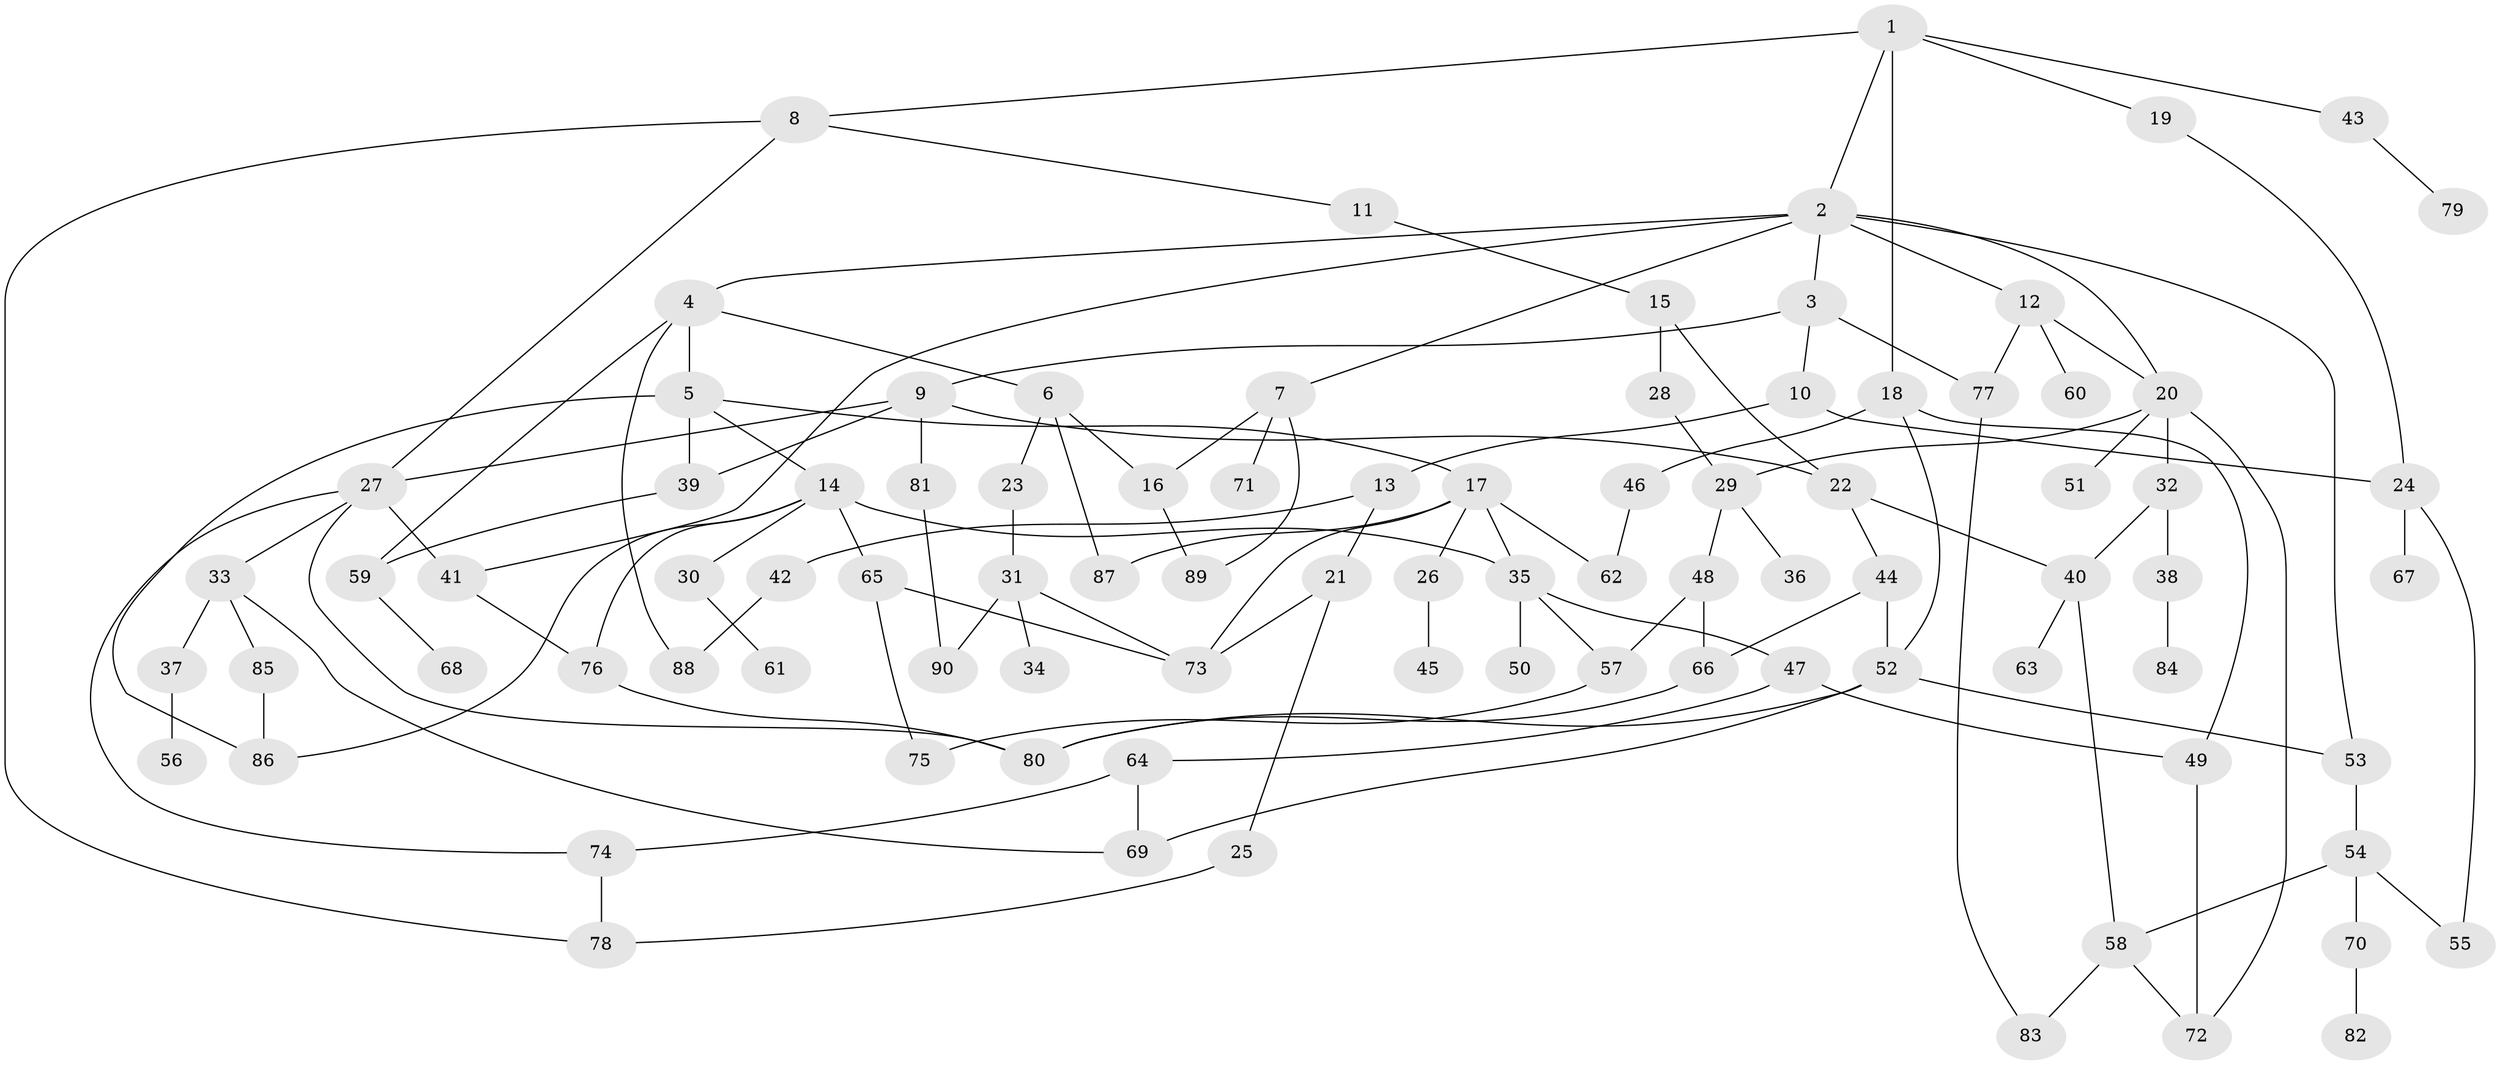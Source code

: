 // Generated by graph-tools (version 1.1) at 2025/13/03/09/25 04:13:36]
// undirected, 90 vertices, 131 edges
graph export_dot {
graph [start="1"]
  node [color=gray90,style=filled];
  1;
  2;
  3;
  4;
  5;
  6;
  7;
  8;
  9;
  10;
  11;
  12;
  13;
  14;
  15;
  16;
  17;
  18;
  19;
  20;
  21;
  22;
  23;
  24;
  25;
  26;
  27;
  28;
  29;
  30;
  31;
  32;
  33;
  34;
  35;
  36;
  37;
  38;
  39;
  40;
  41;
  42;
  43;
  44;
  45;
  46;
  47;
  48;
  49;
  50;
  51;
  52;
  53;
  54;
  55;
  56;
  57;
  58;
  59;
  60;
  61;
  62;
  63;
  64;
  65;
  66;
  67;
  68;
  69;
  70;
  71;
  72;
  73;
  74;
  75;
  76;
  77;
  78;
  79;
  80;
  81;
  82;
  83;
  84;
  85;
  86;
  87;
  88;
  89;
  90;
  1 -- 2;
  1 -- 8;
  1 -- 18;
  1 -- 19;
  1 -- 43;
  2 -- 3;
  2 -- 4;
  2 -- 7;
  2 -- 12;
  2 -- 41;
  2 -- 20;
  2 -- 53;
  3 -- 9;
  3 -- 10;
  3 -- 77;
  4 -- 5;
  4 -- 6;
  4 -- 88;
  4 -- 59;
  5 -- 14;
  5 -- 17;
  5 -- 39;
  5 -- 86;
  6 -- 16;
  6 -- 23;
  6 -- 87;
  7 -- 71;
  7 -- 16;
  7 -- 89;
  8 -- 11;
  8 -- 27;
  8 -- 78;
  9 -- 22;
  9 -- 81;
  9 -- 39;
  9 -- 27;
  10 -- 13;
  10 -- 24;
  11 -- 15;
  12 -- 20;
  12 -- 60;
  12 -- 77;
  13 -- 21;
  13 -- 42;
  14 -- 30;
  14 -- 65;
  14 -- 76;
  14 -- 35;
  14 -- 86;
  15 -- 28;
  15 -- 22;
  16 -- 89;
  17 -- 26;
  17 -- 35;
  17 -- 62;
  17 -- 73;
  17 -- 87;
  18 -- 46;
  18 -- 52;
  18 -- 49;
  19 -- 24;
  20 -- 32;
  20 -- 51;
  20 -- 29;
  20 -- 72;
  21 -- 25;
  21 -- 73;
  22 -- 40;
  22 -- 44;
  23 -- 31;
  24 -- 67;
  24 -- 55;
  25 -- 78;
  26 -- 45;
  27 -- 33;
  27 -- 41;
  27 -- 80;
  27 -- 74;
  28 -- 29;
  29 -- 36;
  29 -- 48;
  30 -- 61;
  31 -- 34;
  31 -- 73;
  31 -- 90;
  32 -- 38;
  32 -- 40;
  33 -- 37;
  33 -- 69;
  33 -- 85;
  35 -- 47;
  35 -- 50;
  35 -- 57;
  37 -- 56;
  38 -- 84;
  39 -- 59;
  40 -- 58;
  40 -- 63;
  41 -- 76;
  42 -- 88;
  43 -- 79;
  44 -- 66;
  44 -- 52;
  46 -- 62;
  47 -- 49;
  47 -- 64;
  48 -- 66;
  48 -- 57;
  49 -- 72;
  52 -- 53;
  52 -- 69;
  52 -- 80;
  53 -- 54;
  54 -- 55;
  54 -- 70;
  54 -- 58;
  57 -- 75;
  58 -- 83;
  58 -- 72;
  59 -- 68;
  64 -- 74;
  64 -- 69;
  65 -- 73;
  65 -- 75;
  66 -- 80;
  70 -- 82;
  74 -- 78;
  76 -- 80;
  77 -- 83;
  81 -- 90;
  85 -- 86;
}
